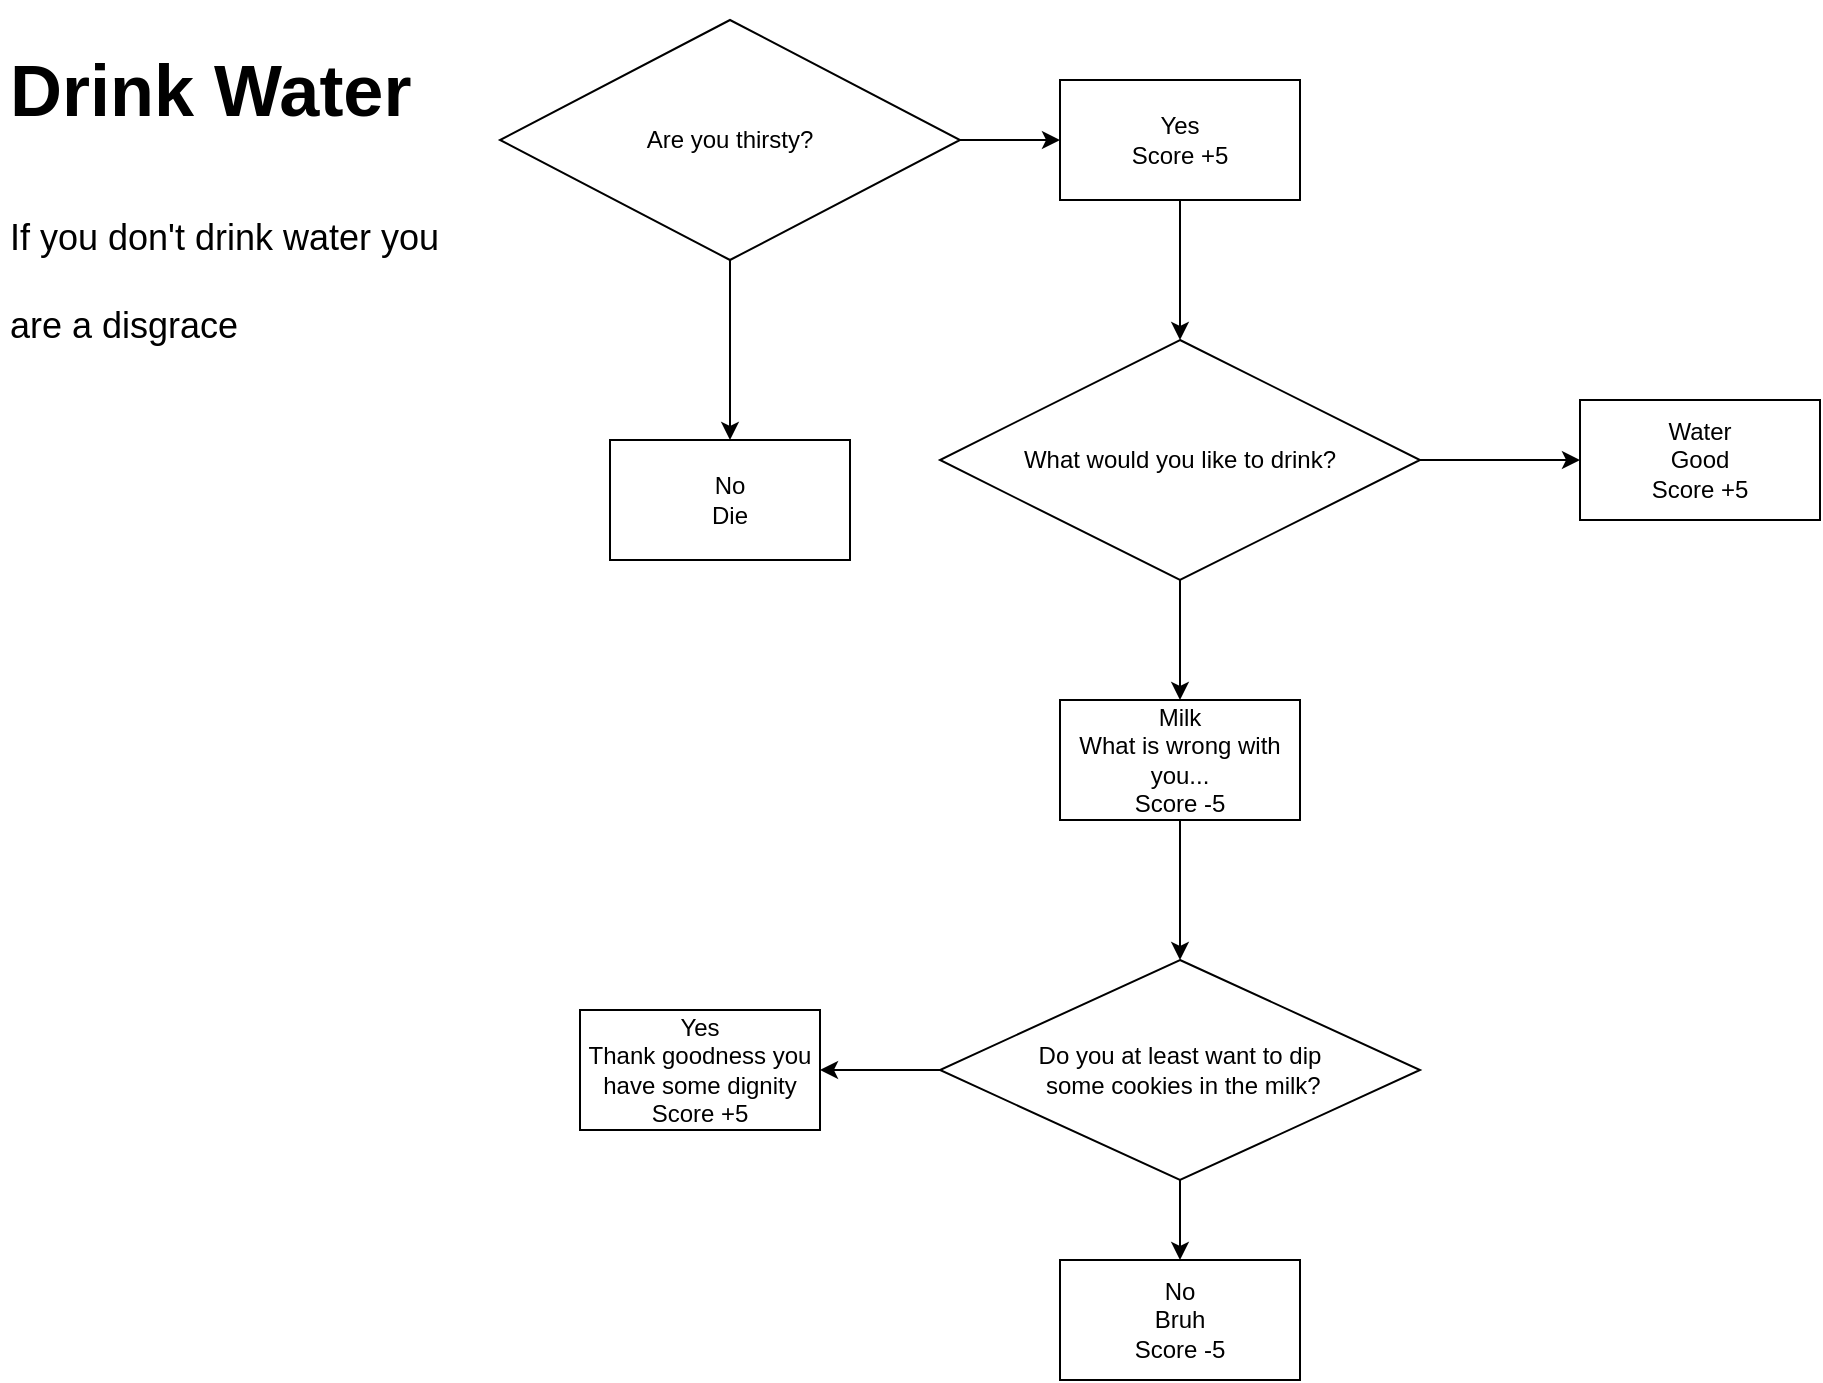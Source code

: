<mxfile version="20.3.6" type="github">
  <diagram id="e3xBt1VuedCKC6qKY4HD" name="Page-1">
    <mxGraphModel dx="782" dy="468" grid="1" gridSize="20" guides="1" tooltips="1" connect="1" arrows="1" fold="1" page="1" pageScale="1" pageWidth="850" pageHeight="1100" math="0" shadow="0">
      <root>
        <mxCell id="0" />
        <mxCell id="1" parent="0" />
        <mxCell id="UJjENrU0JhwBdlq73L9m-8" value="" style="edgeStyle=orthogonalEdgeStyle;rounded=0;orthogonalLoop=1;jettySize=auto;html=1;" edge="1" parent="1" source="UJjENrU0JhwBdlq73L9m-6" target="UJjENrU0JhwBdlq73L9m-7">
          <mxGeometry relative="1" as="geometry" />
        </mxCell>
        <mxCell id="UJjENrU0JhwBdlq73L9m-10" value="" style="edgeStyle=orthogonalEdgeStyle;rounded=0;orthogonalLoop=1;jettySize=auto;html=1;" edge="1" parent="1" source="UJjENrU0JhwBdlq73L9m-6" target="UJjENrU0JhwBdlq73L9m-9">
          <mxGeometry relative="1" as="geometry" />
        </mxCell>
        <mxCell id="UJjENrU0JhwBdlq73L9m-6" value="Are you thirsty?" style="rhombus;whiteSpace=wrap;html=1;" vertex="1" parent="1">
          <mxGeometry x="280" y="40" width="230" height="120" as="geometry" />
        </mxCell>
        <mxCell id="UJjENrU0JhwBdlq73L9m-7" value="No&lt;br&gt;Die" style="whiteSpace=wrap;html=1;" vertex="1" parent="1">
          <mxGeometry x="335" y="250" width="120" height="60" as="geometry" />
        </mxCell>
        <mxCell id="UJjENrU0JhwBdlq73L9m-14" value="" style="edgeStyle=orthogonalEdgeStyle;rounded=0;orthogonalLoop=1;jettySize=auto;html=1;fontSize=18;" edge="1" parent="1" source="UJjENrU0JhwBdlq73L9m-9" target="UJjENrU0JhwBdlq73L9m-13">
          <mxGeometry relative="1" as="geometry" />
        </mxCell>
        <mxCell id="UJjENrU0JhwBdlq73L9m-9" value="Yes&lt;br&gt;Score +5" style="whiteSpace=wrap;html=1;" vertex="1" parent="1">
          <mxGeometry x="560" y="70" width="120" height="60" as="geometry" />
        </mxCell>
        <mxCell id="UJjENrU0JhwBdlq73L9m-12" value="&lt;h1&gt;&lt;span style=&quot;background-color: initial;&quot;&gt;Drink Water&lt;/span&gt;&lt;/h1&gt;&lt;h1&gt;&lt;span style=&quot;font-size: 18px; font-weight: 400;&quot;&gt;If you don&#39;t drink water you are a disgrace&amp;nbsp;&lt;/span&gt;&lt;/h1&gt;" style="text;html=1;strokeColor=none;fillColor=none;spacing=5;spacingTop=-20;whiteSpace=wrap;overflow=hidden;rounded=0;fontSize=18;" vertex="1" parent="1">
          <mxGeometry x="30" y="40" width="230" height="180" as="geometry" />
        </mxCell>
        <mxCell id="UJjENrU0JhwBdlq73L9m-17" value="" style="edgeStyle=orthogonalEdgeStyle;rounded=0;orthogonalLoop=1;jettySize=auto;html=1;fontSize=18;" edge="1" parent="1" source="UJjENrU0JhwBdlq73L9m-13" target="UJjENrU0JhwBdlq73L9m-16">
          <mxGeometry relative="1" as="geometry" />
        </mxCell>
        <mxCell id="UJjENrU0JhwBdlq73L9m-19" value="" style="edgeStyle=orthogonalEdgeStyle;rounded=0;orthogonalLoop=1;jettySize=auto;html=1;fontSize=18;" edge="1" parent="1" source="UJjENrU0JhwBdlq73L9m-13" target="UJjENrU0JhwBdlq73L9m-18">
          <mxGeometry relative="1" as="geometry" />
        </mxCell>
        <mxCell id="UJjENrU0JhwBdlq73L9m-13" value="What would you like to drink?" style="rhombus;whiteSpace=wrap;html=1;" vertex="1" parent="1">
          <mxGeometry x="500" y="200" width="240" height="120" as="geometry" />
        </mxCell>
        <mxCell id="UJjENrU0JhwBdlq73L9m-23" value="" style="edgeStyle=orthogonalEdgeStyle;rounded=0;orthogonalLoop=1;jettySize=auto;html=1;fontSize=18;" edge="1" parent="1" source="UJjENrU0JhwBdlq73L9m-16" target="UJjENrU0JhwBdlq73L9m-22">
          <mxGeometry relative="1" as="geometry" />
        </mxCell>
        <mxCell id="UJjENrU0JhwBdlq73L9m-16" value="Milk&lt;br&gt;What is wrong with you...&lt;br&gt;Score -5" style="whiteSpace=wrap;html=1;" vertex="1" parent="1">
          <mxGeometry x="560" y="380" width="120" height="60" as="geometry" />
        </mxCell>
        <mxCell id="UJjENrU0JhwBdlq73L9m-18" value="Water&lt;br&gt;Good&lt;br&gt;Score +5" style="whiteSpace=wrap;html=1;" vertex="1" parent="1">
          <mxGeometry x="820" y="230" width="120" height="60" as="geometry" />
        </mxCell>
        <mxCell id="UJjENrU0JhwBdlq73L9m-25" value="" style="edgeStyle=orthogonalEdgeStyle;rounded=0;orthogonalLoop=1;jettySize=auto;html=1;fontSize=18;" edge="1" parent="1" source="UJjENrU0JhwBdlq73L9m-22" target="UJjENrU0JhwBdlq73L9m-24">
          <mxGeometry relative="1" as="geometry" />
        </mxCell>
        <mxCell id="UJjENrU0JhwBdlq73L9m-27" value="" style="edgeStyle=orthogonalEdgeStyle;rounded=0;orthogonalLoop=1;jettySize=auto;html=1;fontSize=18;" edge="1" parent="1" source="UJjENrU0JhwBdlq73L9m-22" target="UJjENrU0JhwBdlq73L9m-26">
          <mxGeometry relative="1" as="geometry" />
        </mxCell>
        <mxCell id="UJjENrU0JhwBdlq73L9m-22" value="Do you at least want to dip&lt;br&gt;&amp;nbsp;some cookies in the milk?" style="rhombus;whiteSpace=wrap;html=1;" vertex="1" parent="1">
          <mxGeometry x="500" y="510" width="240" height="110" as="geometry" />
        </mxCell>
        <mxCell id="UJjENrU0JhwBdlq73L9m-24" value="No&lt;br&gt;Bruh&lt;br&gt;Score -5" style="whiteSpace=wrap;html=1;" vertex="1" parent="1">
          <mxGeometry x="560" y="660" width="120" height="60" as="geometry" />
        </mxCell>
        <mxCell id="UJjENrU0JhwBdlq73L9m-26" value="Yes&lt;br&gt;Thank goodness you have some dignity&lt;br&gt;Score +5" style="whiteSpace=wrap;html=1;" vertex="1" parent="1">
          <mxGeometry x="320" y="535" width="120" height="60" as="geometry" />
        </mxCell>
      </root>
    </mxGraphModel>
  </diagram>
</mxfile>
